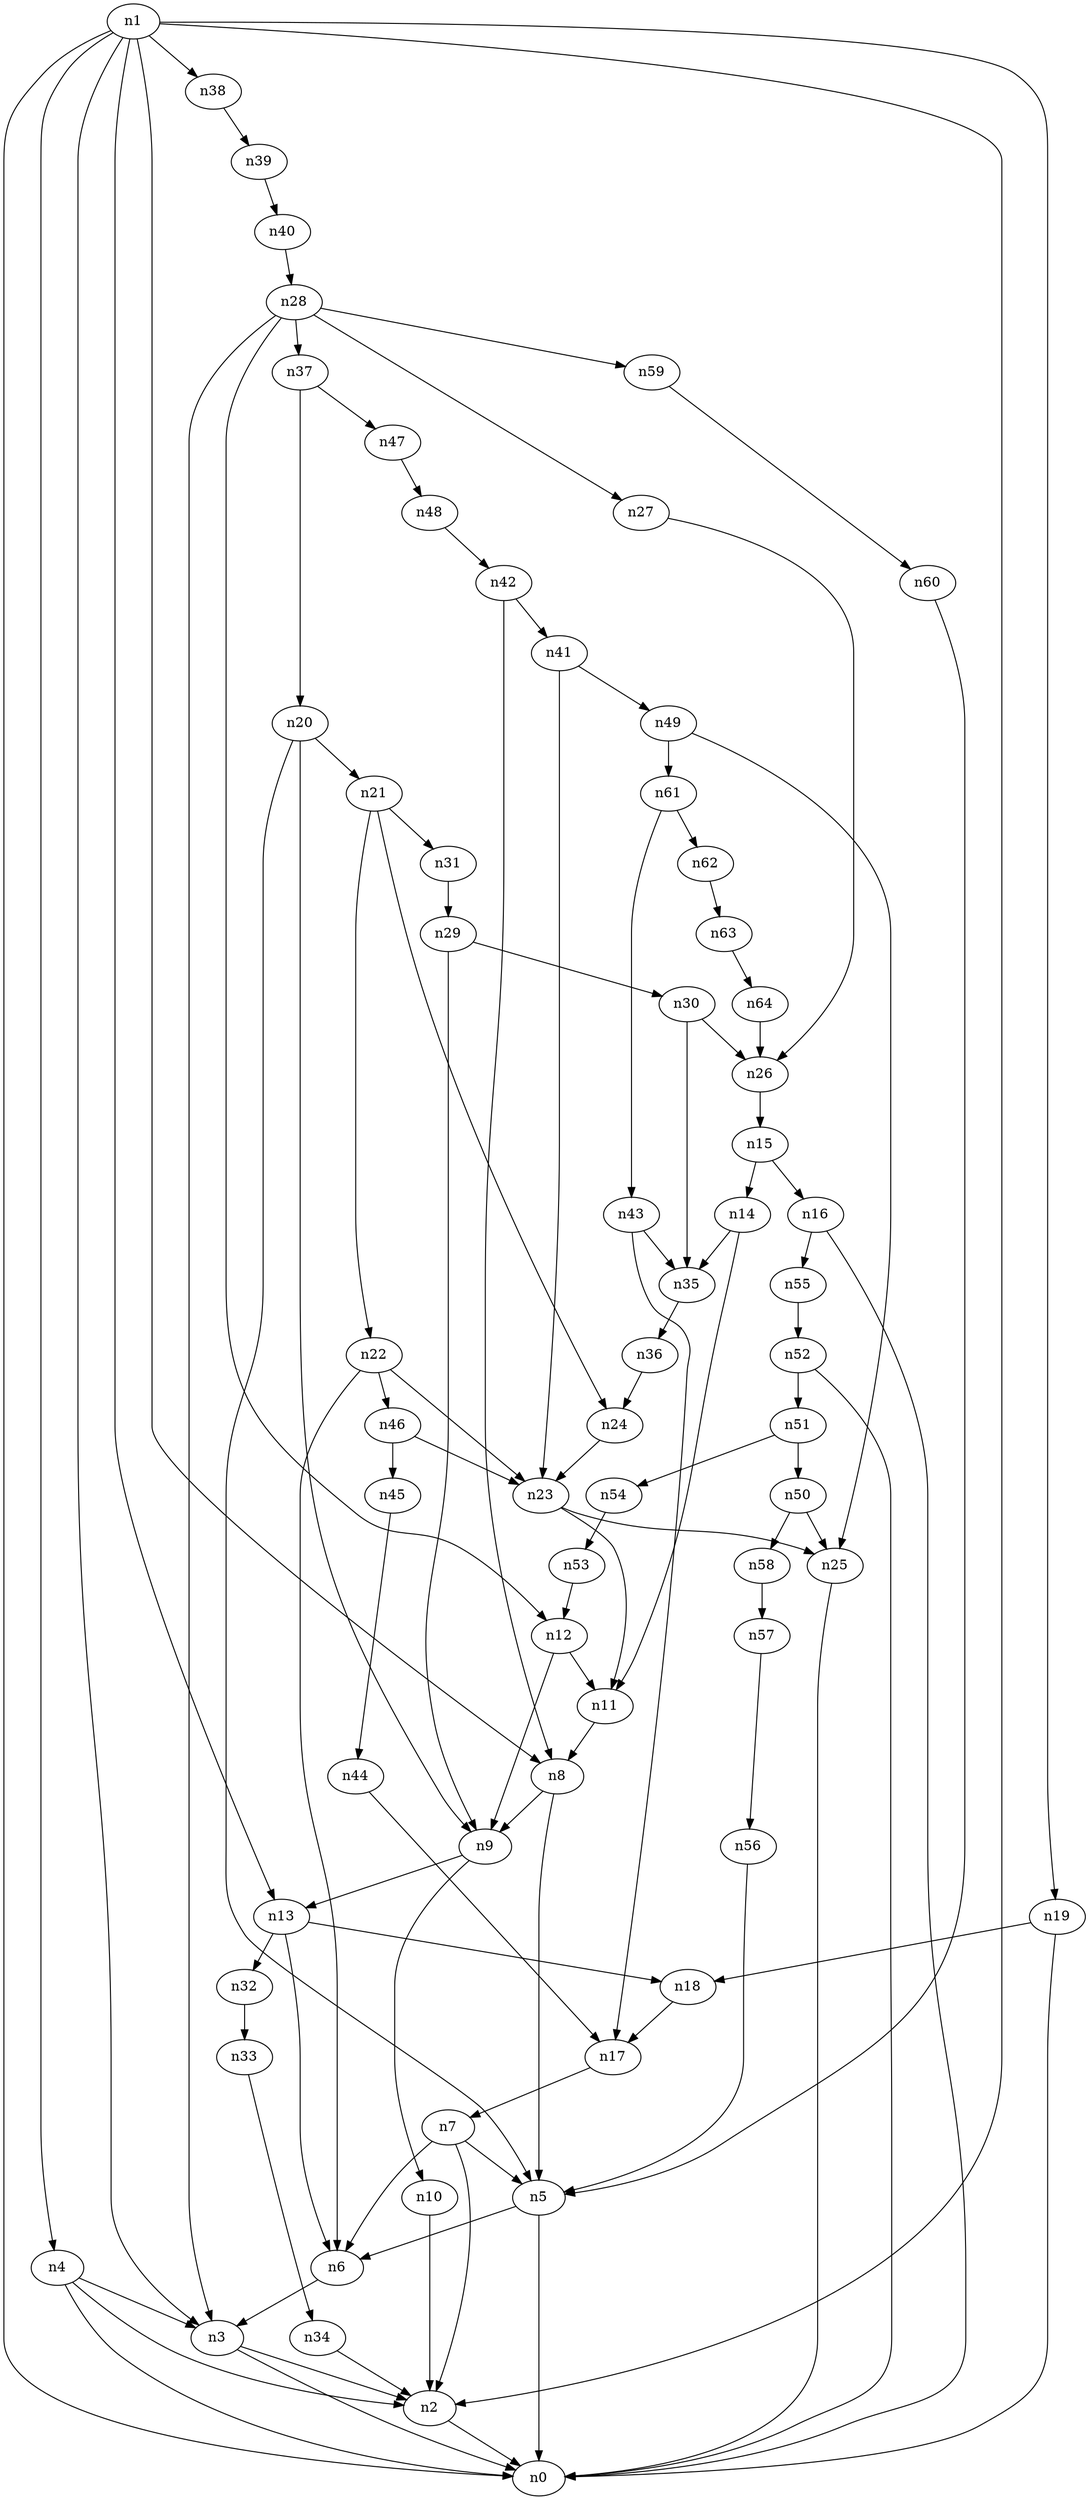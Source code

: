 digraph G {
	n1 -> n0	 [_graphml_id=e0];
	n1 -> n2	 [_graphml_id=e1];
	n1 -> n3	 [_graphml_id=e6];
	n1 -> n4	 [_graphml_id=e9];
	n1 -> n8	 [_graphml_id=e84];
	n1 -> n13	 [_graphml_id=e24];
	n1 -> n19	 [_graphml_id=e34];
	n1 -> n38	 [_graphml_id=e65];
	n2 -> n0	 [_graphml_id=e5];
	n3 -> n0	 [_graphml_id=e8];
	n3 -> n2	 [_graphml_id=e2];
	n4 -> n0	 [_graphml_id=e4];
	n4 -> n2	 [_graphml_id=e7];
	n4 -> n3	 [_graphml_id=e3];
	n5 -> n0	 [_graphml_id=e10];
	n5 -> n6	 [_graphml_id=e11];
	n6 -> n3	 [_graphml_id=e12];
	n7 -> n2	 [_graphml_id=e13];
	n7 -> n5	 [_graphml_id=e14];
	n7 -> n6	 [_graphml_id=e15];
	n8 -> n5	 [_graphml_id=e16];
	n8 -> n9	 [_graphml_id=e17];
	n9 -> n10	 [_graphml_id=e18];
	n9 -> n13	 [_graphml_id=e23];
	n10 -> n2	 [_graphml_id=e19];
	n11 -> n8	 [_graphml_id=e20];
	n12 -> n9	 [_graphml_id=e22];
	n12 -> n11	 [_graphml_id=e21];
	n13 -> n6	 [_graphml_id=e25];
	n13 -> n18	 [_graphml_id=e32];
	n13 -> n32	 [_graphml_id=e55];
	n14 -> n11	 [_graphml_id=e26];
	n14 -> n35	 [_graphml_id=e59];
	n15 -> n14	 [_graphml_id=e27];
	n15 -> n16	 [_graphml_id=e28];
	n16 -> n0	 [_graphml_id=e29];
	n16 -> n55	 [_graphml_id=e92];
	n17 -> n7	 [_graphml_id=e30];
	n18 -> n17	 [_graphml_id=e31];
	n19 -> n0	 [_graphml_id=e33];
	n19 -> n18	 [_graphml_id=e35];
	n20 -> n5	 [_graphml_id=e36];
	n20 -> n9	 [_graphml_id=e64];
	n20 -> n21	 [_graphml_id=e37];
	n21 -> n22	 [_graphml_id=e38];
	n21 -> n24	 [_graphml_id=e42];
	n21 -> n31	 [_graphml_id=e53];
	n22 -> n6	 [_graphml_id=e39];
	n22 -> n23	 [_graphml_id=e54];
	n22 -> n46	 [_graphml_id=e78];
	n23 -> n11	 [_graphml_id=e40];
	n23 -> n25	 [_graphml_id=e43];
	n24 -> n23	 [_graphml_id=e41];
	n25 -> n0	 [_graphml_id=e44];
	n26 -> n15	 [_graphml_id=e45];
	n27 -> n26	 [_graphml_id=e46];
	n28 -> n3	 [_graphml_id=e104];
	n28 -> n12	 [_graphml_id=e48];
	n28 -> n27	 [_graphml_id=e47];
	n28 -> n37	 [_graphml_id=e63];
	n28 -> n59	 [_graphml_id=e99];
	n29 -> n9	 [_graphml_id=e49];
	n29 -> n30	 [_graphml_id=e50];
	n30 -> n26	 [_graphml_id=e51];
	n30 -> n35	 [_graphml_id=e74];
	n31 -> n29	 [_graphml_id=e52];
	n32 -> n33	 [_graphml_id=e56];
	n33 -> n34	 [_graphml_id=e57];
	n34 -> n2	 [_graphml_id=e58];
	n35 -> n36	 [_graphml_id=e60];
	n36 -> n24	 [_graphml_id=e61];
	n37 -> n20	 [_graphml_id=e62];
	n37 -> n47	 [_graphml_id=e79];
	n38 -> n39	 [_graphml_id=e66];
	n39 -> n40	 [_graphml_id=e67];
	n40 -> n28	 [_graphml_id=e68];
	n41 -> n23	 [_graphml_id=e69];
	n41 -> n49	 [_graphml_id=e83];
	n42 -> n8	 [_graphml_id=e71];
	n42 -> n41	 [_graphml_id=e70];
	n43 -> n17	 [_graphml_id=e72];
	n43 -> n35	 [_graphml_id=e73];
	n44 -> n17	 [_graphml_id=e75];
	n45 -> n44	 [_graphml_id=e76];
	n46 -> n23	 [_graphml_id=e94];
	n46 -> n45	 [_graphml_id=e77];
	n47 -> n48	 [_graphml_id=e80];
	n48 -> n42	 [_graphml_id=e81];
	n49 -> n25	 [_graphml_id=e82];
	n49 -> n61	 [_graphml_id=e103];
	n50 -> n25	 [_graphml_id=e85];
	n50 -> n58	 [_graphml_id=e98];
	n51 -> n50	 [_graphml_id=e86];
	n51 -> n54	 [_graphml_id=e91];
	n52 -> n0	 [_graphml_id=e88];
	n52 -> n51	 [_graphml_id=e87];
	n53 -> n12	 [_graphml_id=e89];
	n54 -> n53	 [_graphml_id=e90];
	n55 -> n52	 [_graphml_id=e93];
	n56 -> n5	 [_graphml_id=e95];
	n57 -> n56	 [_graphml_id=e96];
	n58 -> n57	 [_graphml_id=e97];
	n59 -> n60	 [_graphml_id=e100];
	n60 -> n5	 [_graphml_id=e101];
	n61 -> n43	 [_graphml_id=e102];
	n61 -> n62	 [_graphml_id=e105];
	n62 -> n63	 [_graphml_id=e106];
	n63 -> n64	 [_graphml_id=e107];
	n64 -> n26	 [_graphml_id=e108];
}
